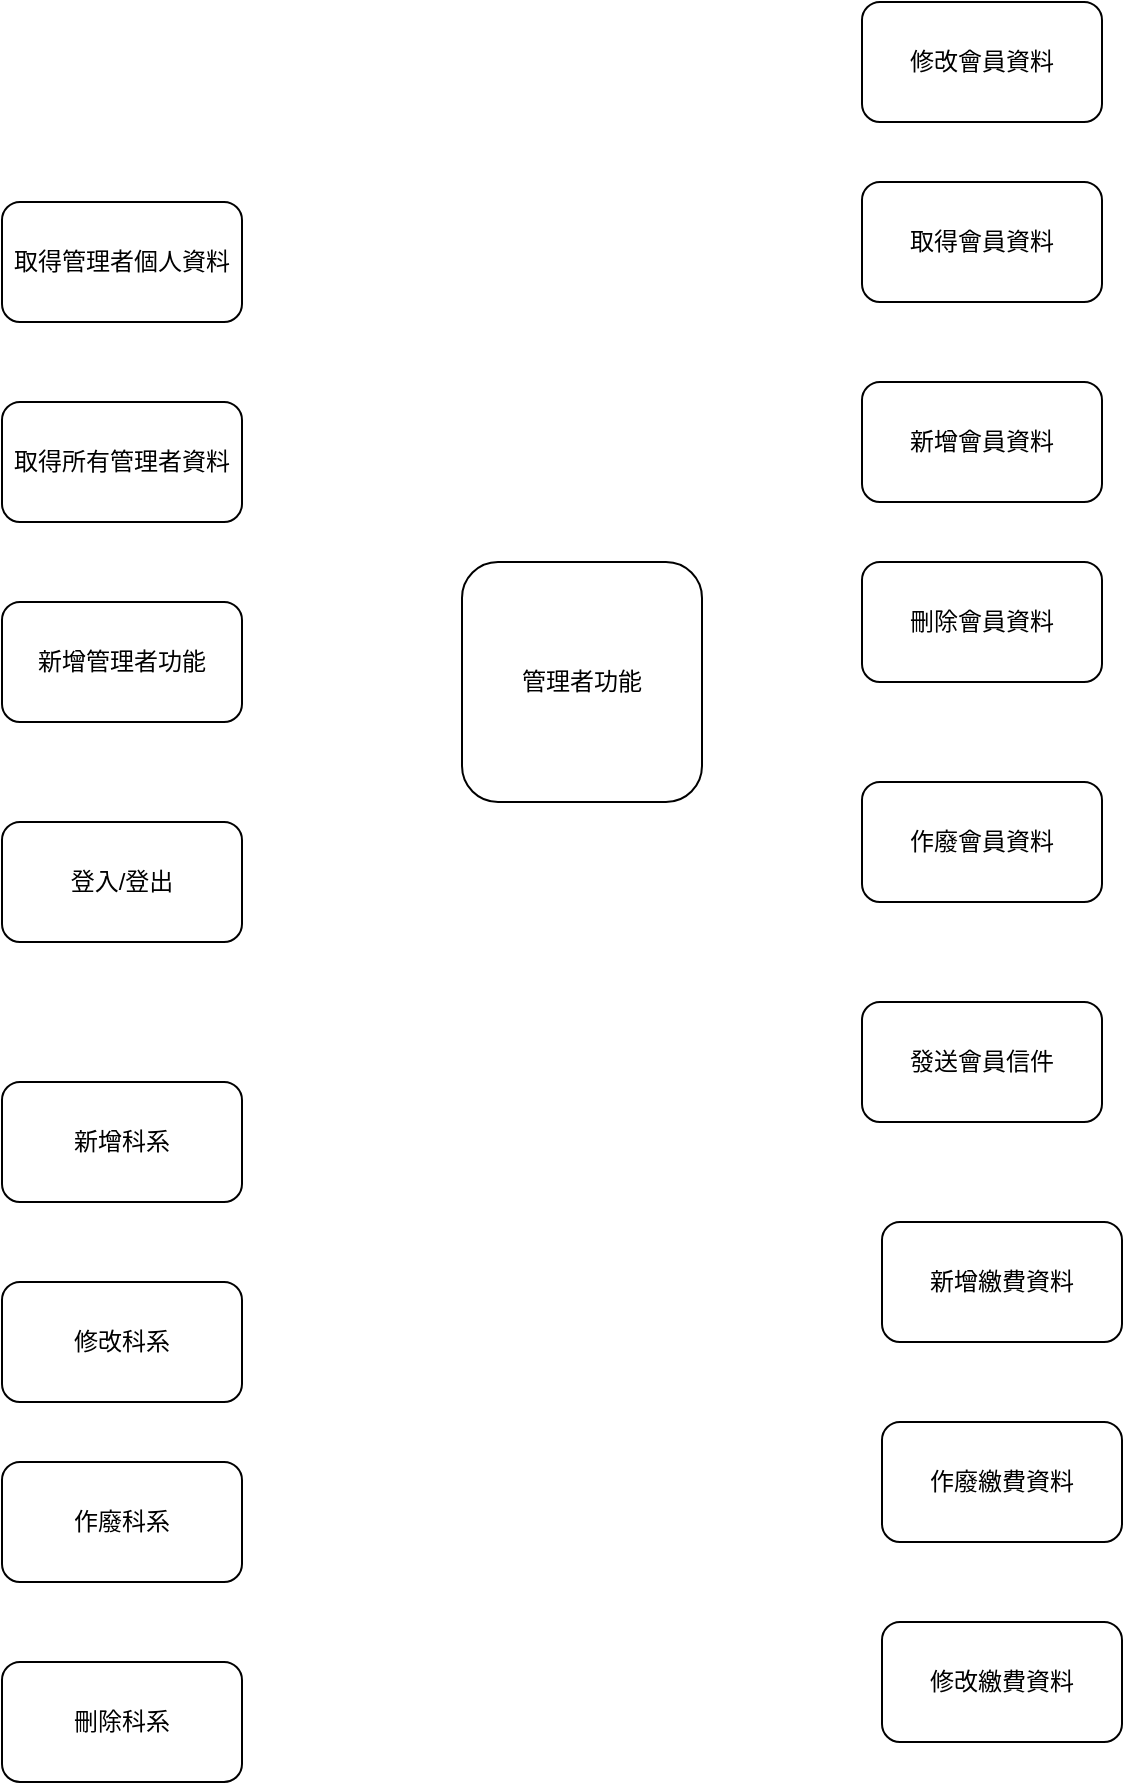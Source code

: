 <mxfile version="12.8.2" type="github">
  <diagram id="upERam1naDWR55pI1PSe" name="Page-1">
    <mxGraphModel dx="1278" dy="1716" grid="1" gridSize="10" guides="1" tooltips="1" connect="1" arrows="1" fold="1" page="1" pageScale="1" pageWidth="827" pageHeight="1169" math="0" shadow="0">
      <root>
        <mxCell id="0" />
        <mxCell id="1" parent="0" />
        <mxCell id="lYVgFaAdBQyYiZGRX4xZ-1" value="管理者功能" style="rounded=1;whiteSpace=wrap;html=1;" vertex="1" parent="1">
          <mxGeometry x="320" y="240" width="120" height="120" as="geometry" />
        </mxCell>
        <mxCell id="lYVgFaAdBQyYiZGRX4xZ-2" value="取得管理者個人資料" style="rounded=1;whiteSpace=wrap;html=1;" vertex="1" parent="1">
          <mxGeometry x="90" y="60" width="120" height="60" as="geometry" />
        </mxCell>
        <mxCell id="lYVgFaAdBQyYiZGRX4xZ-3" value="取得會員資料" style="rounded=1;whiteSpace=wrap;html=1;" vertex="1" parent="1">
          <mxGeometry x="520" y="50" width="120" height="60" as="geometry" />
        </mxCell>
        <mxCell id="lYVgFaAdBQyYiZGRX4xZ-4" value="發送會員信件" style="rounded=1;whiteSpace=wrap;html=1;" vertex="1" parent="1">
          <mxGeometry x="520" y="460" width="120" height="60" as="geometry" />
        </mxCell>
        <mxCell id="lYVgFaAdBQyYiZGRX4xZ-5" value="取得所有管理者資料" style="rounded=1;whiteSpace=wrap;html=1;" vertex="1" parent="1">
          <mxGeometry x="90" y="160" width="120" height="60" as="geometry" />
        </mxCell>
        <mxCell id="lYVgFaAdBQyYiZGRX4xZ-6" value="新增管理者功能" style="rounded=1;whiteSpace=wrap;html=1;" vertex="1" parent="1">
          <mxGeometry x="90" y="260" width="120" height="60" as="geometry" />
        </mxCell>
        <mxCell id="lYVgFaAdBQyYiZGRX4xZ-7" value="登入/登出" style="rounded=1;whiteSpace=wrap;html=1;" vertex="1" parent="1">
          <mxGeometry x="90" y="370" width="120" height="60" as="geometry" />
        </mxCell>
        <mxCell id="lYVgFaAdBQyYiZGRX4xZ-8" value="新增會員資料" style="rounded=1;whiteSpace=wrap;html=1;" vertex="1" parent="1">
          <mxGeometry x="520" y="150" width="120" height="60" as="geometry" />
        </mxCell>
        <mxCell id="lYVgFaAdBQyYiZGRX4xZ-9" value="刪除會員資料" style="rounded=1;whiteSpace=wrap;html=1;" vertex="1" parent="1">
          <mxGeometry x="520" y="240" width="120" height="60" as="geometry" />
        </mxCell>
        <mxCell id="lYVgFaAdBQyYiZGRX4xZ-10" value="修改會員資料" style="rounded=1;whiteSpace=wrap;html=1;" vertex="1" parent="1">
          <mxGeometry x="520" y="-40" width="120" height="60" as="geometry" />
        </mxCell>
        <mxCell id="lYVgFaAdBQyYiZGRX4xZ-11" value="作廢會員資料" style="rounded=1;whiteSpace=wrap;html=1;" vertex="1" parent="1">
          <mxGeometry x="520" y="350" width="120" height="60" as="geometry" />
        </mxCell>
        <mxCell id="lYVgFaAdBQyYiZGRX4xZ-12" value="新增科系" style="rounded=1;whiteSpace=wrap;html=1;" vertex="1" parent="1">
          <mxGeometry x="90" y="500" width="120" height="60" as="geometry" />
        </mxCell>
        <mxCell id="lYVgFaAdBQyYiZGRX4xZ-13" value="修改科系" style="rounded=1;whiteSpace=wrap;html=1;" vertex="1" parent="1">
          <mxGeometry x="90" y="600" width="120" height="60" as="geometry" />
        </mxCell>
        <mxCell id="lYVgFaAdBQyYiZGRX4xZ-14" value="作廢科系" style="rounded=1;whiteSpace=wrap;html=1;" vertex="1" parent="1">
          <mxGeometry x="90" y="690" width="120" height="60" as="geometry" />
        </mxCell>
        <mxCell id="lYVgFaAdBQyYiZGRX4xZ-15" value="刪除科系" style="rounded=1;whiteSpace=wrap;html=1;" vertex="1" parent="1">
          <mxGeometry x="90" y="790" width="120" height="60" as="geometry" />
        </mxCell>
        <mxCell id="lYVgFaAdBQyYiZGRX4xZ-16" value="新增繳費資料" style="rounded=1;whiteSpace=wrap;html=1;" vertex="1" parent="1">
          <mxGeometry x="530" y="570" width="120" height="60" as="geometry" />
        </mxCell>
        <mxCell id="lYVgFaAdBQyYiZGRX4xZ-17" value="作廢繳費資料" style="rounded=1;whiteSpace=wrap;html=1;" vertex="1" parent="1">
          <mxGeometry x="530" y="670" width="120" height="60" as="geometry" />
        </mxCell>
        <mxCell id="lYVgFaAdBQyYiZGRX4xZ-18" value="修改繳費資料" style="rounded=1;whiteSpace=wrap;html=1;" vertex="1" parent="1">
          <mxGeometry x="530" y="770" width="120" height="60" as="geometry" />
        </mxCell>
      </root>
    </mxGraphModel>
  </diagram>
</mxfile>
